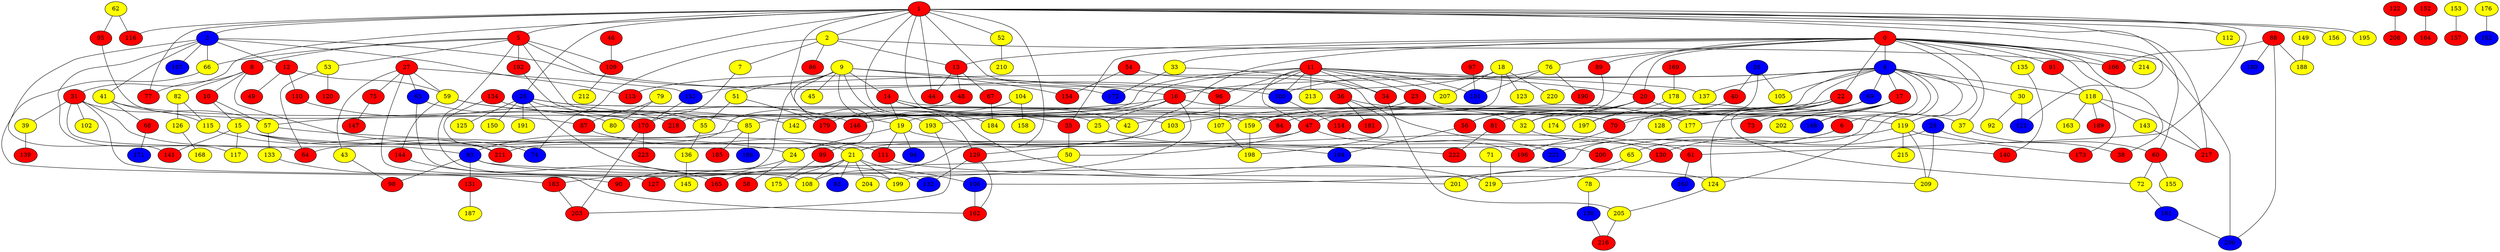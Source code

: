 graph {
0 [style = filled fillcolor = red];
1 [style = filled fillcolor = red];
2 [style = filled fillcolor = yellow];
3 [style = filled fillcolor = blue];
4 [style = filled fillcolor = blue];
5 [style = filled fillcolor = red];
6 [style = filled fillcolor = red];
7 [style = filled fillcolor = yellow];
8 [style = filled fillcolor = red];
9 [style = filled fillcolor = yellow];
10 [style = filled fillcolor = red];
11 [style = filled fillcolor = red];
12 [style = filled fillcolor = red];
13 [style = filled fillcolor = red];
14 [style = filled fillcolor = red];
15 [style = filled fillcolor = yellow];
16 [style = filled fillcolor = red];
17 [style = filled fillcolor = red];
18 [style = filled fillcolor = yellow];
19 [style = filled fillcolor = yellow];
20 [style = filled fillcolor = red];
21 [style = filled fillcolor = yellow];
22 [style = filled fillcolor = red];
23 [style = filled fillcolor = red];
24 [style = filled fillcolor = yellow];
25 [style = filled fillcolor = yellow];
26 [style = filled fillcolor = blue];
27 [style = filled fillcolor = red];
28 [style = filled fillcolor = blue];
29 [style = filled fillcolor = blue];
30 [style = filled fillcolor = yellow];
31 [style = filled fillcolor = red];
32 [style = filled fillcolor = yellow];
33 [style = filled fillcolor = yellow];
34 [style = filled fillcolor = red];
35 [style = filled fillcolor = red];
36 [style = filled fillcolor = red];
37 [style = filled fillcolor = yellow];
38 [style = filled fillcolor = red];
39 [style = filled fillcolor = yellow];
40 [style = filled fillcolor = red];
41 [style = filled fillcolor = yellow];
42 [style = filled fillcolor = yellow];
43 [style = filled fillcolor = yellow];
44 [style = filled fillcolor = red];
45 [style = filled fillcolor = yellow];
46 [style = filled fillcolor = red];
47 [style = filled fillcolor = red];
48 [style = filled fillcolor = red];
49 [style = filled fillcolor = red];
50 [style = filled fillcolor = yellow];
51 [style = filled fillcolor = yellow];
52 [style = filled fillcolor = yellow];
53 [style = filled fillcolor = yellow];
54 [style = filled fillcolor = red];
55 [style = filled fillcolor = yellow];
56 [style = filled fillcolor = red];
57 [style = filled fillcolor = yellow];
58 [style = filled fillcolor = red];
59 [style = filled fillcolor = yellow];
60 [style = filled fillcolor = red];
61 [style = filled fillcolor = red];
62 [style = filled fillcolor = yellow];
63 [style = filled fillcolor = blue];
64 [style = filled fillcolor = red];
65 [style = filled fillcolor = yellow];
66 [style = filled fillcolor = yellow];
67 [style = filled fillcolor = red];
68 [style = filled fillcolor = red];
69 [style = filled fillcolor = blue];
70 [style = filled fillcolor = red];
71 [style = filled fillcolor = yellow];
72 [style = filled fillcolor = yellow];
73 [style = filled fillcolor = red];
74 [style = filled fillcolor = blue];
75 [style = filled fillcolor = red];
76 [style = filled fillcolor = yellow];
77 [style = filled fillcolor = red];
78 [style = filled fillcolor = yellow];
79 [style = filled fillcolor = yellow];
80 [style = filled fillcolor = yellow];
81 [style = filled fillcolor = red];
82 [style = filled fillcolor = yellow];
83 [style = filled fillcolor = blue];
84 [style = filled fillcolor = red];
85 [style = filled fillcolor = yellow];
86 [style = filled fillcolor = red];
87 [style = filled fillcolor = red];
88 [style = filled fillcolor = red];
89 [style = filled fillcolor = red];
90 [style = filled fillcolor = red];
91 [style = filled fillcolor = red];
92 [style = filled fillcolor = yellow];
93 [style = filled fillcolor = blue];
94 [style = filled fillcolor = blue];
95 [style = filled fillcolor = red];
96 [style = filled fillcolor = red];
97 [style = filled fillcolor = red];
98 [style = filled fillcolor = red];
99 [style = filled fillcolor = red];
100 [style = filled fillcolor = blue];
101 [style = filled fillcolor = blue];
102 [style = filled fillcolor = yellow];
103 [style = filled fillcolor = yellow];
104 [style = filled fillcolor = yellow];
105 [style = filled fillcolor = yellow];
106 [style = filled fillcolor = blue];
107 [style = filled fillcolor = yellow];
108 [style = filled fillcolor = yellow];
109 [style = filled fillcolor = red];
110 [style = filled fillcolor = red];
111 [style = filled fillcolor = red];
112 [style = filled fillcolor = yellow];
113 [style = filled fillcolor = red];
114 [style = filled fillcolor = red];
115 [style = filled fillcolor = yellow];
116 [style = filled fillcolor = red];
117 [style = filled fillcolor = yellow];
118 [style = filled fillcolor = yellow];
119 [style = filled fillcolor = yellow];
120 [style = filled fillcolor = red];
121 [style = filled fillcolor = blue];
122 [style = filled fillcolor = red];
123 [style = filled fillcolor = yellow];
124 [style = filled fillcolor = yellow];
125 [style = filled fillcolor = yellow];
126 [style = filled fillcolor = yellow];
127 [style = filled fillcolor = red];
128 [style = filled fillcolor = yellow];
129 [style = filled fillcolor = red];
130 [style = filled fillcolor = red];
131 [style = filled fillcolor = red];
132 [style = filled fillcolor = blue];
133 [style = filled fillcolor = yellow];
134 [style = filled fillcolor = red];
135 [style = filled fillcolor = yellow];
136 [style = filled fillcolor = yellow];
137 [style = filled fillcolor = yellow];
138 [style = filled fillcolor = blue];
139 [style = filled fillcolor = red];
140 [style = filled fillcolor = red];
141 [style = filled fillcolor = red];
142 [style = filled fillcolor = yellow];
143 [style = filled fillcolor = yellow];
144 [style = filled fillcolor = red];
145 [style = filled fillcolor = yellow];
146 [style = filled fillcolor = red];
147 [style = filled fillcolor = red];
148 [style = filled fillcolor = blue];
149 [style = filled fillcolor = yellow];
150 [style = filled fillcolor = yellow];
151 [style = filled fillcolor = blue];
152 [style = filled fillcolor = red];
153 [style = filled fillcolor = yellow];
154 [style = filled fillcolor = red];
155 [style = filled fillcolor = yellow];
156 [style = filled fillcolor = yellow];
157 [style = filled fillcolor = red];
158 [style = filled fillcolor = yellow];
159 [style = filled fillcolor = yellow];
160 [style = filled fillcolor = blue];
161 [style = filled fillcolor = blue];
162 [style = filled fillcolor = red];
163 [style = filled fillcolor = yellow];
164 [style = filled fillcolor = red];
165 [style = filled fillcolor = red];
166 [style = filled fillcolor = red];
167 [style = filled fillcolor = blue];
168 [style = filled fillcolor = yellow];
169 [style = filled fillcolor = red];
170 [style = filled fillcolor = red];
171 [style = filled fillcolor = blue];
172 [style = filled fillcolor = blue];
173 [style = filled fillcolor = red];
174 [style = filled fillcolor = yellow];
175 [style = filled fillcolor = yellow];
176 [style = filled fillcolor = yellow];
177 [style = filled fillcolor = yellow];
178 [style = filled fillcolor = yellow];
179 [style = filled fillcolor = red];
180 [style = filled fillcolor = blue];
181 [style = filled fillcolor = red];
182 [style = filled fillcolor = blue];
183 [style = filled fillcolor = red];
184 [style = filled fillcolor = yellow];
185 [style = filled fillcolor = red];
186 [style = filled fillcolor = blue];
187 [style = filled fillcolor = yellow];
188 [style = filled fillcolor = yellow];
189 [style = filled fillcolor = red];
190 [style = filled fillcolor = red];
191 [style = filled fillcolor = yellow];
192 [style = filled fillcolor = red];
193 [style = filled fillcolor = yellow];
194 [style = filled fillcolor = blue];
195 [style = filled fillcolor = yellow];
196 [style = filled fillcolor = red];
197 [style = filled fillcolor = yellow];
198 [style = filled fillcolor = yellow];
199 [style = filled fillcolor = yellow];
200 [style = filled fillcolor = red];
201 [style = filled fillcolor = yellow];
202 [style = filled fillcolor = yellow];
203 [style = filled fillcolor = red];
204 [style = filled fillcolor = yellow];
205 [style = filled fillcolor = yellow];
206 [style = filled fillcolor = blue];
207 [style = filled fillcolor = yellow];
208 [style = filled fillcolor = red];
209 [style = filled fillcolor = yellow];
210 [style = filled fillcolor = yellow];
211 [style = filled fillcolor = red];
212 [style = filled fillcolor = yellow];
213 [style = filled fillcolor = yellow];
214 [style = filled fillcolor = yellow];
215 [style = filled fillcolor = yellow];
216 [style = filled fillcolor = red];
217 [style = filled fillcolor = red];
218 [style = filled fillcolor = red];
219 [style = filled fillcolor = yellow];
220 [style = filled fillcolor = yellow];
221 [style = filled fillcolor = blue];
222 [style = filled fillcolor = red];
223 [style = filled fillcolor = red];
0 -- 21;
0 -- 20;
0 -- 13;
0 -- 4;
0 -- 22;
0 -- 33;
0 -- 35;
0 -- 37;
0 -- 38;
0 -- 56;
0 -- 76;
0 -- 89;
0 -- 91;
0 -- 119;
0 -- 135;
0 -- 166;
0 -- 173;
0 -- 206;
0 -- 214;
1 -- 2;
1 -- 3;
1 -- 5;
1 -- 19;
1 -- 28;
1 -- 31;
1 -- 44;
1 -- 52;
1 -- 60;
1 -- 61;
1 -- 77;
1 -- 96;
1 -- 103;
1 -- 108;
1 -- 109;
1 -- 112;
1 -- 116;
1 -- 121;
1 -- 156;
1 -- 184;
1 -- 195;
1 -- 217;
2 -- 7;
2 -- 13;
2 -- 74;
2 -- 86;
2 -- 166;
3 -- 12;
3 -- 41;
3 -- 66;
3 -- 100;
3 -- 113;
3 -- 117;
3 -- 141;
3 -- 167;
4 -- 6;
4 -- 16;
4 -- 17;
4 -- 19;
4 -- 30;
4 -- 32;
4 -- 69;
4 -- 105;
4 -- 106;
4 -- 118;
4 -- 124;
4 -- 137;
4 -- 148;
4 -- 151;
5 -- 8;
5 -- 25;
5 -- 53;
5 -- 66;
5 -- 109;
5 -- 172;
5 -- 192;
5 -- 199;
6 -- 65;
6 -- 221;
7 -- 170;
8 -- 10;
8 -- 24;
8 -- 77;
8 -- 82;
9 -- 14;
9 -- 16;
9 -- 45;
9 -- 51;
9 -- 99;
9 -- 129;
9 -- 154;
9 -- 183;
9 -- 219;
10 -- 15;
10 -- 57;
11 -- 20;
11 -- 23;
11 -- 34;
11 -- 42;
11 -- 47;
11 -- 85;
11 -- 96;
11 -- 100;
11 -- 101;
11 -- 137;
11 -- 207;
11 -- 213;
11 -- 218;
12 -- 49;
12 -- 59;
12 -- 110;
13 -- 44;
13 -- 48;
13 -- 67;
14 -- 19;
14 -- 35;
14 -- 42;
14 -- 70;
15 -- 21;
15 -- 74;
15 -- 117;
15 -- 141;
15 -- 194;
16 -- 25;
16 -- 37;
16 -- 57;
16 -- 146;
16 -- 199;
17 -- 47;
17 -- 70;
17 -- 148;
17 -- 177;
17 -- 202;
18 -- 113;
18 -- 123;
18 -- 142;
18 -- 207;
18 -- 220;
19 -- 24;
19 -- 61;
19 -- 94;
19 -- 111;
20 -- 32;
20 -- 56;
20 -- 81;
20 -- 119;
20 -- 174;
21 -- 83;
21 -- 106;
21 -- 108;
21 -- 165;
21 -- 175;
21 -- 199;
21 -- 204;
22 -- 24;
22 -- 72;
22 -- 103;
22 -- 124;
22 -- 128;
22 -- 159;
22 -- 193;
23 -- 32;
23 -- 159;
24 -- 58;
24 -- 90;
25 -- 200;
26 -- 40;
26 -- 70;
26 -- 105;
27 -- 43;
27 -- 59;
27 -- 63;
27 -- 75;
27 -- 151;
27 -- 162;
28 -- 55;
28 -- 84;
28 -- 125;
28 -- 132;
28 -- 150;
28 -- 159;
28 -- 191;
29 -- 38;
29 -- 200;
29 -- 209;
30 -- 92;
30 -- 121;
31 -- 39;
31 -- 57;
31 -- 64;
31 -- 93;
31 -- 102;
31 -- 127;
32 -- 140;
33 -- 34;
33 -- 172;
34 -- 205;
35 -- 50;
36 -- 177;
36 -- 181;
36 -- 198;
37 -- 60;
39 -- 139;
40 -- 197;
41 -- 68;
41 -- 87;
41 -- 115;
43 -- 98;
46 -- 109;
47 -- 50;
47 -- 64;
47 -- 196;
48 -- 211;
50 -- 127;
51 -- 55;
51 -- 179;
52 -- 210;
53 -- 64;
53 -- 120;
54 -- 130;
54 -- 154;
55 -- 136;
56 -- 194;
57 -- 133;
57 -- 222;
59 -- 85;
59 -- 142;
59 -- 144;
60 -- 72;
60 -- 155;
61 -- 160;
62 -- 95;
62 -- 116;
63 -- 80;
63 -- 108;
65 -- 201;
66 -- 90;
67 -- 184;
68 -- 171;
69 -- 73;
69 -- 84;
70 -- 196;
71 -- 219;
72 -- 161;
75 -- 147;
76 -- 100;
76 -- 101;
76 -- 190;
78 -- 138;
79 -- 80;
79 -- 87;
81 -- 222;
82 -- 115;
82 -- 126;
85 -- 93;
85 -- 185;
85 -- 186;
87 -- 111;
88 -- 166;
88 -- 180;
88 -- 188;
88 -- 206;
89 -- 107;
91 -- 118;
93 -- 98;
93 -- 124;
93 -- 131;
93 -- 209;
95 -- 170;
96 -- 107;
97 -- 101;
99 -- 175;
100 -- 114;
103 -- 129;
104 -- 158;
104 -- 179;
106 -- 162;
107 -- 198;
109 -- 212;
110 -- 218;
111 -- 201;
114 -- 221;
115 -- 211;
118 -- 143;
118 -- 163;
118 -- 189;
118 -- 217;
119 -- 130;
119 -- 173;
119 -- 209;
119 -- 215;
122 -- 208;
124 -- 205;
126 -- 168;
129 -- 132;
129 -- 162;
130 -- 219;
131 -- 187;
133 -- 183;
134 -- 146;
134 -- 211;
135 -- 140;
136 -- 145;
138 -- 216;
143 -- 217;
144 -- 165;
149 -- 188;
151 -- 170;
152 -- 164;
153 -- 157;
159 -- 198;
161 -- 206;
169 -- 178;
170 -- 203;
170 -- 223;
176 -- 182;
178 -- 197;
183 -- 203;
192 -- 193;
193 -- 203;
205 -- 216;
}
